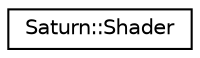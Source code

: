 digraph "Graphical Class Hierarchy"
{
  edge [fontname="Helvetica",fontsize="10",labelfontname="Helvetica",labelfontsize="10"];
  node [fontname="Helvetica",fontsize="10",shape=record];
  rankdir="LR";
  Node0 [label="Saturn::Shader",height=0.2,width=0.4,color="black", fillcolor="white", style="filled",URL="$class_saturn_1_1_shader.html"];
}
